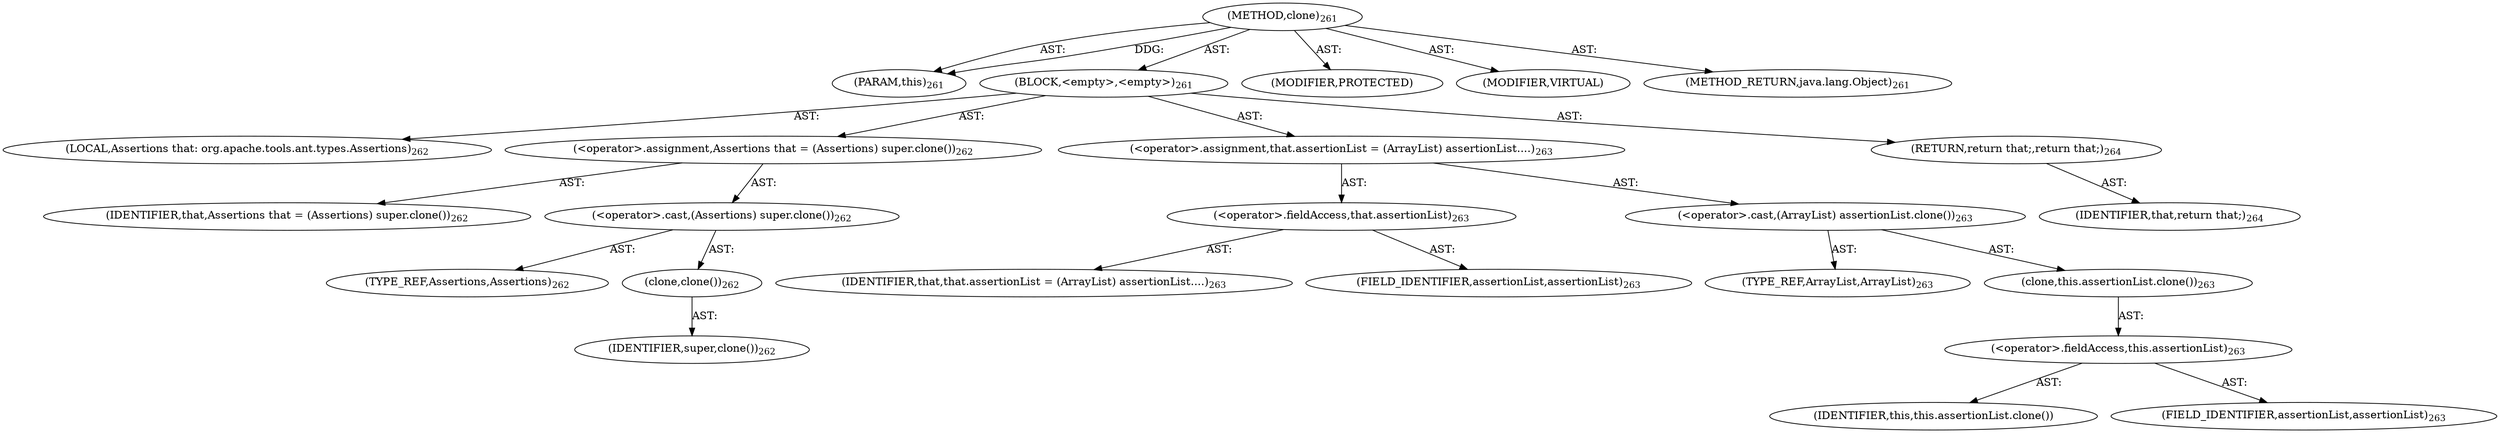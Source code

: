 digraph "clone" {  
"111669149706" [label = <(METHOD,clone)<SUB>261</SUB>> ]
"115964117012" [label = <(PARAM,this)<SUB>261</SUB>> ]
"25769803799" [label = <(BLOCK,&lt;empty&gt;,&lt;empty&gt;)<SUB>261</SUB>> ]
"94489280524" [label = <(LOCAL,Assertions that: org.apache.tools.ant.types.Assertions)<SUB>262</SUB>> ]
"30064771168" [label = <(&lt;operator&gt;.assignment,Assertions that = (Assertions) super.clone())<SUB>262</SUB>> ]
"68719476824" [label = <(IDENTIFIER,that,Assertions that = (Assertions) super.clone())<SUB>262</SUB>> ]
"30064771169" [label = <(&lt;operator&gt;.cast,(Assertions) super.clone())<SUB>262</SUB>> ]
"180388626436" [label = <(TYPE_REF,Assertions,Assertions)<SUB>262</SUB>> ]
"30064771170" [label = <(clone,clone())<SUB>262</SUB>> ]
"68719476825" [label = <(IDENTIFIER,super,clone())<SUB>262</SUB>> ]
"30064771171" [label = <(&lt;operator&gt;.assignment,that.assertionList = (ArrayList) assertionList....)<SUB>263</SUB>> ]
"30064771172" [label = <(&lt;operator&gt;.fieldAccess,that.assertionList)<SUB>263</SUB>> ]
"68719476826" [label = <(IDENTIFIER,that,that.assertionList = (ArrayList) assertionList....)<SUB>263</SUB>> ]
"55834574869" [label = <(FIELD_IDENTIFIER,assertionList,assertionList)<SUB>263</SUB>> ]
"30064771173" [label = <(&lt;operator&gt;.cast,(ArrayList) assertionList.clone())<SUB>263</SUB>> ]
"180388626437" [label = <(TYPE_REF,ArrayList,ArrayList)<SUB>263</SUB>> ]
"30064771174" [label = <(clone,this.assertionList.clone())<SUB>263</SUB>> ]
"30064771175" [label = <(&lt;operator&gt;.fieldAccess,this.assertionList)<SUB>263</SUB>> ]
"68719476827" [label = <(IDENTIFIER,this,this.assertionList.clone())> ]
"55834574870" [label = <(FIELD_IDENTIFIER,assertionList,assertionList)<SUB>263</SUB>> ]
"146028888068" [label = <(RETURN,return that;,return that;)<SUB>264</SUB>> ]
"68719476828" [label = <(IDENTIFIER,that,return that;)<SUB>264</SUB>> ]
"133143986198" [label = <(MODIFIER,PROTECTED)> ]
"133143986199" [label = <(MODIFIER,VIRTUAL)> ]
"128849018890" [label = <(METHOD_RETURN,java.lang.Object)<SUB>261</SUB>> ]
  "111669149706" -> "115964117012"  [ label = "AST: "] 
  "111669149706" -> "25769803799"  [ label = "AST: "] 
  "111669149706" -> "133143986198"  [ label = "AST: "] 
  "111669149706" -> "133143986199"  [ label = "AST: "] 
  "111669149706" -> "128849018890"  [ label = "AST: "] 
  "25769803799" -> "94489280524"  [ label = "AST: "] 
  "25769803799" -> "30064771168"  [ label = "AST: "] 
  "25769803799" -> "30064771171"  [ label = "AST: "] 
  "25769803799" -> "146028888068"  [ label = "AST: "] 
  "30064771168" -> "68719476824"  [ label = "AST: "] 
  "30064771168" -> "30064771169"  [ label = "AST: "] 
  "30064771169" -> "180388626436"  [ label = "AST: "] 
  "30064771169" -> "30064771170"  [ label = "AST: "] 
  "30064771170" -> "68719476825"  [ label = "AST: "] 
  "30064771171" -> "30064771172"  [ label = "AST: "] 
  "30064771171" -> "30064771173"  [ label = "AST: "] 
  "30064771172" -> "68719476826"  [ label = "AST: "] 
  "30064771172" -> "55834574869"  [ label = "AST: "] 
  "30064771173" -> "180388626437"  [ label = "AST: "] 
  "30064771173" -> "30064771174"  [ label = "AST: "] 
  "30064771174" -> "30064771175"  [ label = "AST: "] 
  "30064771175" -> "68719476827"  [ label = "AST: "] 
  "30064771175" -> "55834574870"  [ label = "AST: "] 
  "146028888068" -> "68719476828"  [ label = "AST: "] 
  "111669149706" -> "115964117012"  [ label = "DDG: "] 
}
